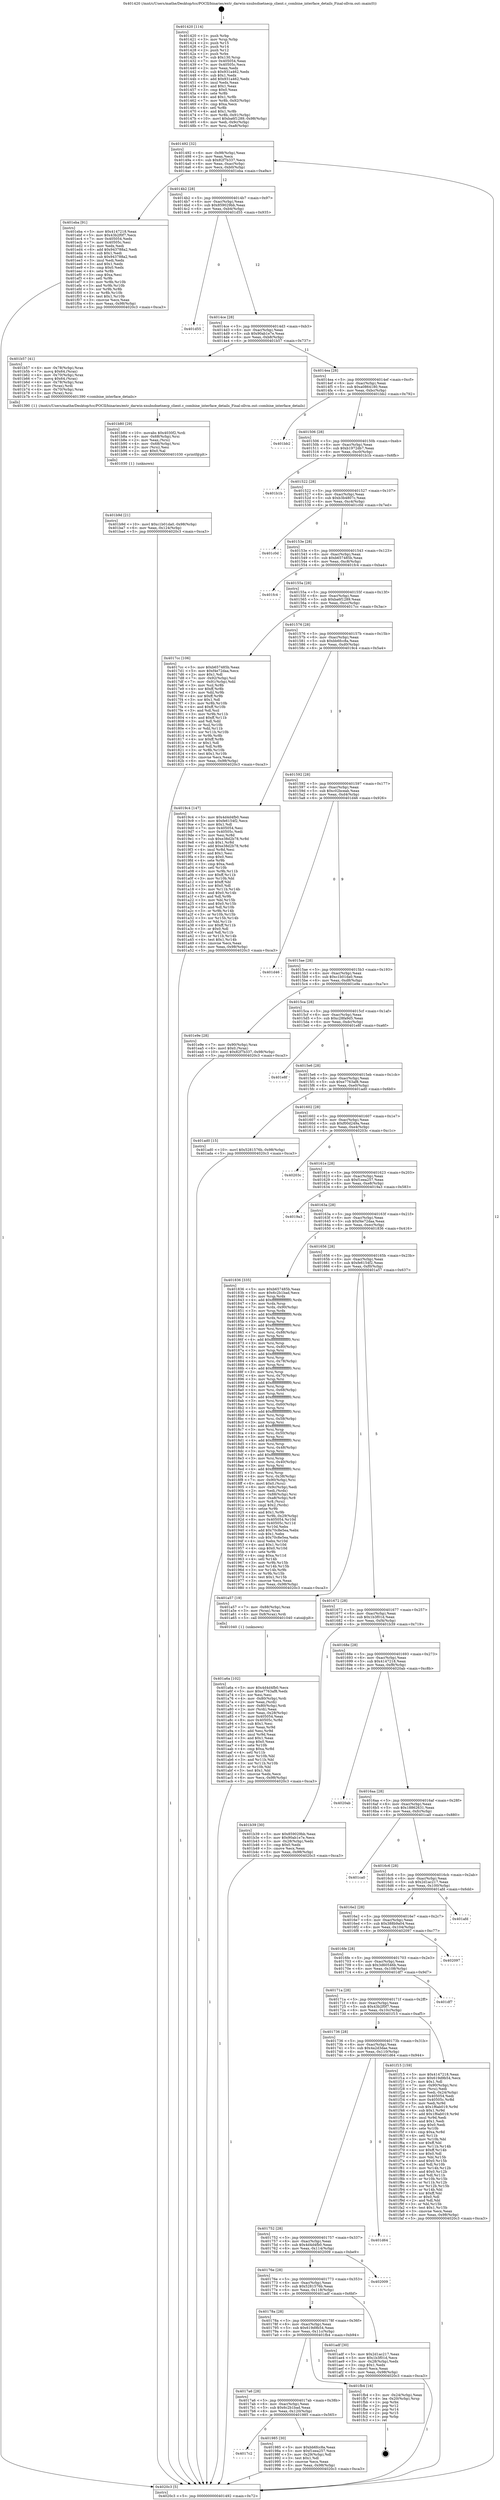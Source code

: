 digraph "0x401420" {
  label = "0x401420 (/mnt/c/Users/mathe/Desktop/tcc/POCII/binaries/extr_darwin-xnubsdnetnecp_client.c_combine_interface_details_Final-ollvm.out::main(0))"
  labelloc = "t"
  node[shape=record]

  Entry [label="",width=0.3,height=0.3,shape=circle,fillcolor=black,style=filled]
  "0x401492" [label="{
     0x401492 [32]\l
     | [instrs]\l
     &nbsp;&nbsp;0x401492 \<+6\>: mov -0x98(%rbp),%eax\l
     &nbsp;&nbsp;0x401498 \<+2\>: mov %eax,%ecx\l
     &nbsp;&nbsp;0x40149a \<+6\>: sub $0x82f7b337,%ecx\l
     &nbsp;&nbsp;0x4014a0 \<+6\>: mov %eax,-0xac(%rbp)\l
     &nbsp;&nbsp;0x4014a6 \<+6\>: mov %ecx,-0xb0(%rbp)\l
     &nbsp;&nbsp;0x4014ac \<+6\>: je 0000000000401eba \<main+0xa9a\>\l
  }"]
  "0x401eba" [label="{
     0x401eba [91]\l
     | [instrs]\l
     &nbsp;&nbsp;0x401eba \<+5\>: mov $0x4147218,%eax\l
     &nbsp;&nbsp;0x401ebf \<+5\>: mov $0x43b2f0f7,%ecx\l
     &nbsp;&nbsp;0x401ec4 \<+7\>: mov 0x405054,%edx\l
     &nbsp;&nbsp;0x401ecb \<+7\>: mov 0x40505c,%esi\l
     &nbsp;&nbsp;0x401ed2 \<+2\>: mov %edx,%edi\l
     &nbsp;&nbsp;0x401ed4 \<+6\>: add $0x943788a2,%edi\l
     &nbsp;&nbsp;0x401eda \<+3\>: sub $0x1,%edi\l
     &nbsp;&nbsp;0x401edd \<+6\>: sub $0x943788a2,%edi\l
     &nbsp;&nbsp;0x401ee3 \<+3\>: imul %edi,%edx\l
     &nbsp;&nbsp;0x401ee6 \<+3\>: and $0x1,%edx\l
     &nbsp;&nbsp;0x401ee9 \<+3\>: cmp $0x0,%edx\l
     &nbsp;&nbsp;0x401eec \<+4\>: sete %r8b\l
     &nbsp;&nbsp;0x401ef0 \<+3\>: cmp $0xa,%esi\l
     &nbsp;&nbsp;0x401ef3 \<+4\>: setl %r9b\l
     &nbsp;&nbsp;0x401ef7 \<+3\>: mov %r8b,%r10b\l
     &nbsp;&nbsp;0x401efa \<+3\>: and %r9b,%r10b\l
     &nbsp;&nbsp;0x401efd \<+3\>: xor %r9b,%r8b\l
     &nbsp;&nbsp;0x401f00 \<+3\>: or %r8b,%r10b\l
     &nbsp;&nbsp;0x401f03 \<+4\>: test $0x1,%r10b\l
     &nbsp;&nbsp;0x401f07 \<+3\>: cmovne %ecx,%eax\l
     &nbsp;&nbsp;0x401f0a \<+6\>: mov %eax,-0x98(%rbp)\l
     &nbsp;&nbsp;0x401f10 \<+5\>: jmp 00000000004020c3 \<main+0xca3\>\l
  }"]
  "0x4014b2" [label="{
     0x4014b2 [28]\l
     | [instrs]\l
     &nbsp;&nbsp;0x4014b2 \<+5\>: jmp 00000000004014b7 \<main+0x97\>\l
     &nbsp;&nbsp;0x4014b7 \<+6\>: mov -0xac(%rbp),%eax\l
     &nbsp;&nbsp;0x4014bd \<+5\>: sub $0x859029bb,%eax\l
     &nbsp;&nbsp;0x4014c2 \<+6\>: mov %eax,-0xb4(%rbp)\l
     &nbsp;&nbsp;0x4014c8 \<+6\>: je 0000000000401d55 \<main+0x935\>\l
  }"]
  Exit [label="",width=0.3,height=0.3,shape=circle,fillcolor=black,style=filled,peripheries=2]
  "0x401d55" [label="{
     0x401d55\l
  }", style=dashed]
  "0x4014ce" [label="{
     0x4014ce [28]\l
     | [instrs]\l
     &nbsp;&nbsp;0x4014ce \<+5\>: jmp 00000000004014d3 \<main+0xb3\>\l
     &nbsp;&nbsp;0x4014d3 \<+6\>: mov -0xac(%rbp),%eax\l
     &nbsp;&nbsp;0x4014d9 \<+5\>: sub $0x90ab1e7e,%eax\l
     &nbsp;&nbsp;0x4014de \<+6\>: mov %eax,-0xb8(%rbp)\l
     &nbsp;&nbsp;0x4014e4 \<+6\>: je 0000000000401b57 \<main+0x737\>\l
  }"]
  "0x401b9d" [label="{
     0x401b9d [21]\l
     | [instrs]\l
     &nbsp;&nbsp;0x401b9d \<+10\>: movl $0xc1b01da0,-0x98(%rbp)\l
     &nbsp;&nbsp;0x401ba7 \<+6\>: mov %eax,-0x124(%rbp)\l
     &nbsp;&nbsp;0x401bad \<+5\>: jmp 00000000004020c3 \<main+0xca3\>\l
  }"]
  "0x401b57" [label="{
     0x401b57 [41]\l
     | [instrs]\l
     &nbsp;&nbsp;0x401b57 \<+4\>: mov -0x78(%rbp),%rax\l
     &nbsp;&nbsp;0x401b5b \<+7\>: movq $0x64,(%rax)\l
     &nbsp;&nbsp;0x401b62 \<+4\>: mov -0x70(%rbp),%rax\l
     &nbsp;&nbsp;0x401b66 \<+7\>: movq $0x64,(%rax)\l
     &nbsp;&nbsp;0x401b6d \<+4\>: mov -0x78(%rbp),%rax\l
     &nbsp;&nbsp;0x401b71 \<+3\>: mov (%rax),%rdi\l
     &nbsp;&nbsp;0x401b74 \<+4\>: mov -0x70(%rbp),%rax\l
     &nbsp;&nbsp;0x401b78 \<+3\>: mov (%rax),%rsi\l
     &nbsp;&nbsp;0x401b7b \<+5\>: call 0000000000401390 \<combine_interface_details\>\l
     | [calls]\l
     &nbsp;&nbsp;0x401390 \{1\} (/mnt/c/Users/mathe/Desktop/tcc/POCII/binaries/extr_darwin-xnubsdnetnecp_client.c_combine_interface_details_Final-ollvm.out::combine_interface_details)\l
  }"]
  "0x4014ea" [label="{
     0x4014ea [28]\l
     | [instrs]\l
     &nbsp;&nbsp;0x4014ea \<+5\>: jmp 00000000004014ef \<main+0xcf\>\l
     &nbsp;&nbsp;0x4014ef \<+6\>: mov -0xac(%rbp),%eax\l
     &nbsp;&nbsp;0x4014f5 \<+5\>: sub $0xa0864180,%eax\l
     &nbsp;&nbsp;0x4014fa \<+6\>: mov %eax,-0xbc(%rbp)\l
     &nbsp;&nbsp;0x401500 \<+6\>: je 0000000000401bb2 \<main+0x792\>\l
  }"]
  "0x401b80" [label="{
     0x401b80 [29]\l
     | [instrs]\l
     &nbsp;&nbsp;0x401b80 \<+10\>: movabs $0x4030f2,%rdi\l
     &nbsp;&nbsp;0x401b8a \<+4\>: mov -0x68(%rbp),%rsi\l
     &nbsp;&nbsp;0x401b8e \<+2\>: mov %eax,(%rsi)\l
     &nbsp;&nbsp;0x401b90 \<+4\>: mov -0x68(%rbp),%rsi\l
     &nbsp;&nbsp;0x401b94 \<+2\>: mov (%rsi),%esi\l
     &nbsp;&nbsp;0x401b96 \<+2\>: mov $0x0,%al\l
     &nbsp;&nbsp;0x401b98 \<+5\>: call 0000000000401030 \<printf@plt\>\l
     | [calls]\l
     &nbsp;&nbsp;0x401030 \{1\} (unknown)\l
  }"]
  "0x401bb2" [label="{
     0x401bb2\l
  }", style=dashed]
  "0x401506" [label="{
     0x401506 [28]\l
     | [instrs]\l
     &nbsp;&nbsp;0x401506 \<+5\>: jmp 000000000040150b \<main+0xeb\>\l
     &nbsp;&nbsp;0x40150b \<+6\>: mov -0xac(%rbp),%eax\l
     &nbsp;&nbsp;0x401511 \<+5\>: sub $0xb1972db7,%eax\l
     &nbsp;&nbsp;0x401516 \<+6\>: mov %eax,-0xc0(%rbp)\l
     &nbsp;&nbsp;0x40151c \<+6\>: je 0000000000401b1b \<main+0x6fb\>\l
  }"]
  "0x401a6a" [label="{
     0x401a6a [102]\l
     | [instrs]\l
     &nbsp;&nbsp;0x401a6a \<+5\>: mov $0x4d4d4fb0,%ecx\l
     &nbsp;&nbsp;0x401a6f \<+5\>: mov $0xe7763af8,%edx\l
     &nbsp;&nbsp;0x401a74 \<+2\>: xor %esi,%esi\l
     &nbsp;&nbsp;0x401a76 \<+4\>: mov -0x80(%rbp),%rdi\l
     &nbsp;&nbsp;0x401a7a \<+2\>: mov %eax,(%rdi)\l
     &nbsp;&nbsp;0x401a7c \<+4\>: mov -0x80(%rbp),%rdi\l
     &nbsp;&nbsp;0x401a80 \<+2\>: mov (%rdi),%eax\l
     &nbsp;&nbsp;0x401a82 \<+3\>: mov %eax,-0x28(%rbp)\l
     &nbsp;&nbsp;0x401a85 \<+7\>: mov 0x405054,%eax\l
     &nbsp;&nbsp;0x401a8c \<+8\>: mov 0x40505c,%r8d\l
     &nbsp;&nbsp;0x401a94 \<+3\>: sub $0x1,%esi\l
     &nbsp;&nbsp;0x401a97 \<+3\>: mov %eax,%r9d\l
     &nbsp;&nbsp;0x401a9a \<+3\>: add %esi,%r9d\l
     &nbsp;&nbsp;0x401a9d \<+4\>: imul %r9d,%eax\l
     &nbsp;&nbsp;0x401aa1 \<+3\>: and $0x1,%eax\l
     &nbsp;&nbsp;0x401aa4 \<+3\>: cmp $0x0,%eax\l
     &nbsp;&nbsp;0x401aa7 \<+4\>: sete %r10b\l
     &nbsp;&nbsp;0x401aab \<+4\>: cmp $0xa,%r8d\l
     &nbsp;&nbsp;0x401aaf \<+4\>: setl %r11b\l
     &nbsp;&nbsp;0x401ab3 \<+3\>: mov %r10b,%bl\l
     &nbsp;&nbsp;0x401ab6 \<+3\>: and %r11b,%bl\l
     &nbsp;&nbsp;0x401ab9 \<+3\>: xor %r11b,%r10b\l
     &nbsp;&nbsp;0x401abc \<+3\>: or %r10b,%bl\l
     &nbsp;&nbsp;0x401abf \<+3\>: test $0x1,%bl\l
     &nbsp;&nbsp;0x401ac2 \<+3\>: cmovne %edx,%ecx\l
     &nbsp;&nbsp;0x401ac5 \<+6\>: mov %ecx,-0x98(%rbp)\l
     &nbsp;&nbsp;0x401acb \<+5\>: jmp 00000000004020c3 \<main+0xca3\>\l
  }"]
  "0x401b1b" [label="{
     0x401b1b\l
  }", style=dashed]
  "0x401522" [label="{
     0x401522 [28]\l
     | [instrs]\l
     &nbsp;&nbsp;0x401522 \<+5\>: jmp 0000000000401527 \<main+0x107\>\l
     &nbsp;&nbsp;0x401527 \<+6\>: mov -0xac(%rbp),%eax\l
     &nbsp;&nbsp;0x40152d \<+5\>: sub $0xb3b4807c,%eax\l
     &nbsp;&nbsp;0x401532 \<+6\>: mov %eax,-0xc4(%rbp)\l
     &nbsp;&nbsp;0x401538 \<+6\>: je 0000000000401c0d \<main+0x7ed\>\l
  }"]
  "0x4017c2" [label="{
     0x4017c2\l
  }", style=dashed]
  "0x401c0d" [label="{
     0x401c0d\l
  }", style=dashed]
  "0x40153e" [label="{
     0x40153e [28]\l
     | [instrs]\l
     &nbsp;&nbsp;0x40153e \<+5\>: jmp 0000000000401543 \<main+0x123\>\l
     &nbsp;&nbsp;0x401543 \<+6\>: mov -0xac(%rbp),%eax\l
     &nbsp;&nbsp;0x401549 \<+5\>: sub $0xb657485b,%eax\l
     &nbsp;&nbsp;0x40154e \<+6\>: mov %eax,-0xc8(%rbp)\l
     &nbsp;&nbsp;0x401554 \<+6\>: je 0000000000401fc4 \<main+0xba4\>\l
  }"]
  "0x401985" [label="{
     0x401985 [30]\l
     | [instrs]\l
     &nbsp;&nbsp;0x401985 \<+5\>: mov $0xbb6fcc8a,%eax\l
     &nbsp;&nbsp;0x40198a \<+5\>: mov $0xf1eea257,%ecx\l
     &nbsp;&nbsp;0x40198f \<+3\>: mov -0x29(%rbp),%dl\l
     &nbsp;&nbsp;0x401992 \<+3\>: test $0x1,%dl\l
     &nbsp;&nbsp;0x401995 \<+3\>: cmovne %ecx,%eax\l
     &nbsp;&nbsp;0x401998 \<+6\>: mov %eax,-0x98(%rbp)\l
     &nbsp;&nbsp;0x40199e \<+5\>: jmp 00000000004020c3 \<main+0xca3\>\l
  }"]
  "0x401fc4" [label="{
     0x401fc4\l
  }", style=dashed]
  "0x40155a" [label="{
     0x40155a [28]\l
     | [instrs]\l
     &nbsp;&nbsp;0x40155a \<+5\>: jmp 000000000040155f \<main+0x13f\>\l
     &nbsp;&nbsp;0x40155f \<+6\>: mov -0xac(%rbp),%eax\l
     &nbsp;&nbsp;0x401565 \<+5\>: sub $0xba6f1289,%eax\l
     &nbsp;&nbsp;0x40156a \<+6\>: mov %eax,-0xcc(%rbp)\l
     &nbsp;&nbsp;0x401570 \<+6\>: je 00000000004017cc \<main+0x3ac\>\l
  }"]
  "0x4017a6" [label="{
     0x4017a6 [28]\l
     | [instrs]\l
     &nbsp;&nbsp;0x4017a6 \<+5\>: jmp 00000000004017ab \<main+0x38b\>\l
     &nbsp;&nbsp;0x4017ab \<+6\>: mov -0xac(%rbp),%eax\l
     &nbsp;&nbsp;0x4017b1 \<+5\>: sub $0x6c2b1bad,%eax\l
     &nbsp;&nbsp;0x4017b6 \<+6\>: mov %eax,-0x120(%rbp)\l
     &nbsp;&nbsp;0x4017bc \<+6\>: je 0000000000401985 \<main+0x565\>\l
  }"]
  "0x4017cc" [label="{
     0x4017cc [106]\l
     | [instrs]\l
     &nbsp;&nbsp;0x4017cc \<+5\>: mov $0xb657485b,%eax\l
     &nbsp;&nbsp;0x4017d1 \<+5\>: mov $0xf4e72daa,%ecx\l
     &nbsp;&nbsp;0x4017d6 \<+2\>: mov $0x1,%dl\l
     &nbsp;&nbsp;0x4017d8 \<+7\>: mov -0x92(%rbp),%sil\l
     &nbsp;&nbsp;0x4017df \<+7\>: mov -0x91(%rbp),%dil\l
     &nbsp;&nbsp;0x4017e6 \<+3\>: mov %sil,%r8b\l
     &nbsp;&nbsp;0x4017e9 \<+4\>: xor $0xff,%r8b\l
     &nbsp;&nbsp;0x4017ed \<+3\>: mov %dil,%r9b\l
     &nbsp;&nbsp;0x4017f0 \<+4\>: xor $0xff,%r9b\l
     &nbsp;&nbsp;0x4017f4 \<+3\>: xor $0x1,%dl\l
     &nbsp;&nbsp;0x4017f7 \<+3\>: mov %r8b,%r10b\l
     &nbsp;&nbsp;0x4017fa \<+4\>: and $0xff,%r10b\l
     &nbsp;&nbsp;0x4017fe \<+3\>: and %dl,%sil\l
     &nbsp;&nbsp;0x401801 \<+3\>: mov %r9b,%r11b\l
     &nbsp;&nbsp;0x401804 \<+4\>: and $0xff,%r11b\l
     &nbsp;&nbsp;0x401808 \<+3\>: and %dl,%dil\l
     &nbsp;&nbsp;0x40180b \<+3\>: or %sil,%r10b\l
     &nbsp;&nbsp;0x40180e \<+3\>: or %dil,%r11b\l
     &nbsp;&nbsp;0x401811 \<+3\>: xor %r11b,%r10b\l
     &nbsp;&nbsp;0x401814 \<+3\>: or %r9b,%r8b\l
     &nbsp;&nbsp;0x401817 \<+4\>: xor $0xff,%r8b\l
     &nbsp;&nbsp;0x40181b \<+3\>: or $0x1,%dl\l
     &nbsp;&nbsp;0x40181e \<+3\>: and %dl,%r8b\l
     &nbsp;&nbsp;0x401821 \<+3\>: or %r8b,%r10b\l
     &nbsp;&nbsp;0x401824 \<+4\>: test $0x1,%r10b\l
     &nbsp;&nbsp;0x401828 \<+3\>: cmovne %ecx,%eax\l
     &nbsp;&nbsp;0x40182b \<+6\>: mov %eax,-0x98(%rbp)\l
     &nbsp;&nbsp;0x401831 \<+5\>: jmp 00000000004020c3 \<main+0xca3\>\l
  }"]
  "0x401576" [label="{
     0x401576 [28]\l
     | [instrs]\l
     &nbsp;&nbsp;0x401576 \<+5\>: jmp 000000000040157b \<main+0x15b\>\l
     &nbsp;&nbsp;0x40157b \<+6\>: mov -0xac(%rbp),%eax\l
     &nbsp;&nbsp;0x401581 \<+5\>: sub $0xbb6fcc8a,%eax\l
     &nbsp;&nbsp;0x401586 \<+6\>: mov %eax,-0xd0(%rbp)\l
     &nbsp;&nbsp;0x40158c \<+6\>: je 00000000004019c4 \<main+0x5a4\>\l
  }"]
  "0x4020c3" [label="{
     0x4020c3 [5]\l
     | [instrs]\l
     &nbsp;&nbsp;0x4020c3 \<+5\>: jmp 0000000000401492 \<main+0x72\>\l
  }"]
  "0x401420" [label="{
     0x401420 [114]\l
     | [instrs]\l
     &nbsp;&nbsp;0x401420 \<+1\>: push %rbp\l
     &nbsp;&nbsp;0x401421 \<+3\>: mov %rsp,%rbp\l
     &nbsp;&nbsp;0x401424 \<+2\>: push %r15\l
     &nbsp;&nbsp;0x401426 \<+2\>: push %r14\l
     &nbsp;&nbsp;0x401428 \<+2\>: push %r12\l
     &nbsp;&nbsp;0x40142a \<+1\>: push %rbx\l
     &nbsp;&nbsp;0x40142b \<+7\>: sub $0x130,%rsp\l
     &nbsp;&nbsp;0x401432 \<+7\>: mov 0x405054,%eax\l
     &nbsp;&nbsp;0x401439 \<+7\>: mov 0x40505c,%ecx\l
     &nbsp;&nbsp;0x401440 \<+2\>: mov %eax,%edx\l
     &nbsp;&nbsp;0x401442 \<+6\>: sub $0x931a462,%edx\l
     &nbsp;&nbsp;0x401448 \<+3\>: sub $0x1,%edx\l
     &nbsp;&nbsp;0x40144b \<+6\>: add $0x931a462,%edx\l
     &nbsp;&nbsp;0x401451 \<+3\>: imul %edx,%eax\l
     &nbsp;&nbsp;0x401454 \<+3\>: and $0x1,%eax\l
     &nbsp;&nbsp;0x401457 \<+3\>: cmp $0x0,%eax\l
     &nbsp;&nbsp;0x40145a \<+4\>: sete %r8b\l
     &nbsp;&nbsp;0x40145e \<+4\>: and $0x1,%r8b\l
     &nbsp;&nbsp;0x401462 \<+7\>: mov %r8b,-0x92(%rbp)\l
     &nbsp;&nbsp;0x401469 \<+3\>: cmp $0xa,%ecx\l
     &nbsp;&nbsp;0x40146c \<+4\>: setl %r8b\l
     &nbsp;&nbsp;0x401470 \<+4\>: and $0x1,%r8b\l
     &nbsp;&nbsp;0x401474 \<+7\>: mov %r8b,-0x91(%rbp)\l
     &nbsp;&nbsp;0x40147b \<+10\>: movl $0xba6f1289,-0x98(%rbp)\l
     &nbsp;&nbsp;0x401485 \<+6\>: mov %edi,-0x9c(%rbp)\l
     &nbsp;&nbsp;0x40148b \<+7\>: mov %rsi,-0xa8(%rbp)\l
  }"]
  "0x401fb4" [label="{
     0x401fb4 [16]\l
     | [instrs]\l
     &nbsp;&nbsp;0x401fb4 \<+3\>: mov -0x24(%rbp),%eax\l
     &nbsp;&nbsp;0x401fb7 \<+4\>: lea -0x20(%rbp),%rsp\l
     &nbsp;&nbsp;0x401fbb \<+1\>: pop %rbx\l
     &nbsp;&nbsp;0x401fbc \<+2\>: pop %r12\l
     &nbsp;&nbsp;0x401fbe \<+2\>: pop %r14\l
     &nbsp;&nbsp;0x401fc0 \<+2\>: pop %r15\l
     &nbsp;&nbsp;0x401fc2 \<+1\>: pop %rbp\l
     &nbsp;&nbsp;0x401fc3 \<+1\>: ret\l
  }"]
  "0x4019c4" [label="{
     0x4019c4 [147]\l
     | [instrs]\l
     &nbsp;&nbsp;0x4019c4 \<+5\>: mov $0x4d4d4fb0,%eax\l
     &nbsp;&nbsp;0x4019c9 \<+5\>: mov $0xfe6154f2,%ecx\l
     &nbsp;&nbsp;0x4019ce \<+2\>: mov $0x1,%dl\l
     &nbsp;&nbsp;0x4019d0 \<+7\>: mov 0x405054,%esi\l
     &nbsp;&nbsp;0x4019d7 \<+7\>: mov 0x40505c,%edi\l
     &nbsp;&nbsp;0x4019de \<+3\>: mov %esi,%r8d\l
     &nbsp;&nbsp;0x4019e1 \<+7\>: sub $0xe38d2b78,%r8d\l
     &nbsp;&nbsp;0x4019e8 \<+4\>: sub $0x1,%r8d\l
     &nbsp;&nbsp;0x4019ec \<+7\>: add $0xe38d2b78,%r8d\l
     &nbsp;&nbsp;0x4019f3 \<+4\>: imul %r8d,%esi\l
     &nbsp;&nbsp;0x4019f7 \<+3\>: and $0x1,%esi\l
     &nbsp;&nbsp;0x4019fa \<+3\>: cmp $0x0,%esi\l
     &nbsp;&nbsp;0x4019fd \<+4\>: sete %r9b\l
     &nbsp;&nbsp;0x401a01 \<+3\>: cmp $0xa,%edi\l
     &nbsp;&nbsp;0x401a04 \<+4\>: setl %r10b\l
     &nbsp;&nbsp;0x401a08 \<+3\>: mov %r9b,%r11b\l
     &nbsp;&nbsp;0x401a0b \<+4\>: xor $0xff,%r11b\l
     &nbsp;&nbsp;0x401a0f \<+3\>: mov %r10b,%bl\l
     &nbsp;&nbsp;0x401a12 \<+3\>: xor $0xff,%bl\l
     &nbsp;&nbsp;0x401a15 \<+3\>: xor $0x0,%dl\l
     &nbsp;&nbsp;0x401a18 \<+3\>: mov %r11b,%r14b\l
     &nbsp;&nbsp;0x401a1b \<+4\>: and $0x0,%r14b\l
     &nbsp;&nbsp;0x401a1f \<+3\>: and %dl,%r9b\l
     &nbsp;&nbsp;0x401a22 \<+3\>: mov %bl,%r15b\l
     &nbsp;&nbsp;0x401a25 \<+4\>: and $0x0,%r15b\l
     &nbsp;&nbsp;0x401a29 \<+3\>: and %dl,%r10b\l
     &nbsp;&nbsp;0x401a2c \<+3\>: or %r9b,%r14b\l
     &nbsp;&nbsp;0x401a2f \<+3\>: or %r10b,%r15b\l
     &nbsp;&nbsp;0x401a32 \<+3\>: xor %r15b,%r14b\l
     &nbsp;&nbsp;0x401a35 \<+3\>: or %bl,%r11b\l
     &nbsp;&nbsp;0x401a38 \<+4\>: xor $0xff,%r11b\l
     &nbsp;&nbsp;0x401a3c \<+3\>: or $0x0,%dl\l
     &nbsp;&nbsp;0x401a3f \<+3\>: and %dl,%r11b\l
     &nbsp;&nbsp;0x401a42 \<+3\>: or %r11b,%r14b\l
     &nbsp;&nbsp;0x401a45 \<+4\>: test $0x1,%r14b\l
     &nbsp;&nbsp;0x401a49 \<+3\>: cmovne %ecx,%eax\l
     &nbsp;&nbsp;0x401a4c \<+6\>: mov %eax,-0x98(%rbp)\l
     &nbsp;&nbsp;0x401a52 \<+5\>: jmp 00000000004020c3 \<main+0xca3\>\l
  }"]
  "0x401592" [label="{
     0x401592 [28]\l
     | [instrs]\l
     &nbsp;&nbsp;0x401592 \<+5\>: jmp 0000000000401597 \<main+0x177\>\l
     &nbsp;&nbsp;0x401597 \<+6\>: mov -0xac(%rbp),%eax\l
     &nbsp;&nbsp;0x40159d \<+5\>: sub $0xc02bceab,%eax\l
     &nbsp;&nbsp;0x4015a2 \<+6\>: mov %eax,-0xd4(%rbp)\l
     &nbsp;&nbsp;0x4015a8 \<+6\>: je 0000000000401d46 \<main+0x926\>\l
  }"]
  "0x40178a" [label="{
     0x40178a [28]\l
     | [instrs]\l
     &nbsp;&nbsp;0x40178a \<+5\>: jmp 000000000040178f \<main+0x36f\>\l
     &nbsp;&nbsp;0x40178f \<+6\>: mov -0xac(%rbp),%eax\l
     &nbsp;&nbsp;0x401795 \<+5\>: sub $0x619d9b54,%eax\l
     &nbsp;&nbsp;0x40179a \<+6\>: mov %eax,-0x11c(%rbp)\l
     &nbsp;&nbsp;0x4017a0 \<+6\>: je 0000000000401fb4 \<main+0xb94\>\l
  }"]
  "0x401d46" [label="{
     0x401d46\l
  }", style=dashed]
  "0x4015ae" [label="{
     0x4015ae [28]\l
     | [instrs]\l
     &nbsp;&nbsp;0x4015ae \<+5\>: jmp 00000000004015b3 \<main+0x193\>\l
     &nbsp;&nbsp;0x4015b3 \<+6\>: mov -0xac(%rbp),%eax\l
     &nbsp;&nbsp;0x4015b9 \<+5\>: sub $0xc1b01da0,%eax\l
     &nbsp;&nbsp;0x4015be \<+6\>: mov %eax,-0xd8(%rbp)\l
     &nbsp;&nbsp;0x4015c4 \<+6\>: je 0000000000401e9e \<main+0xa7e\>\l
  }"]
  "0x401adf" [label="{
     0x401adf [30]\l
     | [instrs]\l
     &nbsp;&nbsp;0x401adf \<+5\>: mov $0x2d1ac217,%eax\l
     &nbsp;&nbsp;0x401ae4 \<+5\>: mov $0x1b3f01d,%ecx\l
     &nbsp;&nbsp;0x401ae9 \<+3\>: mov -0x28(%rbp),%edx\l
     &nbsp;&nbsp;0x401aec \<+3\>: cmp $0x1,%edx\l
     &nbsp;&nbsp;0x401aef \<+3\>: cmovl %ecx,%eax\l
     &nbsp;&nbsp;0x401af2 \<+6\>: mov %eax,-0x98(%rbp)\l
     &nbsp;&nbsp;0x401af8 \<+5\>: jmp 00000000004020c3 \<main+0xca3\>\l
  }"]
  "0x401e9e" [label="{
     0x401e9e [28]\l
     | [instrs]\l
     &nbsp;&nbsp;0x401e9e \<+7\>: mov -0x90(%rbp),%rax\l
     &nbsp;&nbsp;0x401ea5 \<+6\>: movl $0x0,(%rax)\l
     &nbsp;&nbsp;0x401eab \<+10\>: movl $0x82f7b337,-0x98(%rbp)\l
     &nbsp;&nbsp;0x401eb5 \<+5\>: jmp 00000000004020c3 \<main+0xca3\>\l
  }"]
  "0x4015ca" [label="{
     0x4015ca [28]\l
     | [instrs]\l
     &nbsp;&nbsp;0x4015ca \<+5\>: jmp 00000000004015cf \<main+0x1af\>\l
     &nbsp;&nbsp;0x4015cf \<+6\>: mov -0xac(%rbp),%eax\l
     &nbsp;&nbsp;0x4015d5 \<+5\>: sub $0xc28fa9d5,%eax\l
     &nbsp;&nbsp;0x4015da \<+6\>: mov %eax,-0xdc(%rbp)\l
     &nbsp;&nbsp;0x4015e0 \<+6\>: je 0000000000401e8f \<main+0xa6f\>\l
  }"]
  "0x40176e" [label="{
     0x40176e [28]\l
     | [instrs]\l
     &nbsp;&nbsp;0x40176e \<+5\>: jmp 0000000000401773 \<main+0x353\>\l
     &nbsp;&nbsp;0x401773 \<+6\>: mov -0xac(%rbp),%eax\l
     &nbsp;&nbsp;0x401779 \<+5\>: sub $0x5281576b,%eax\l
     &nbsp;&nbsp;0x40177e \<+6\>: mov %eax,-0x118(%rbp)\l
     &nbsp;&nbsp;0x401784 \<+6\>: je 0000000000401adf \<main+0x6bf\>\l
  }"]
  "0x401e8f" [label="{
     0x401e8f\l
  }", style=dashed]
  "0x4015e6" [label="{
     0x4015e6 [28]\l
     | [instrs]\l
     &nbsp;&nbsp;0x4015e6 \<+5\>: jmp 00000000004015eb \<main+0x1cb\>\l
     &nbsp;&nbsp;0x4015eb \<+6\>: mov -0xac(%rbp),%eax\l
     &nbsp;&nbsp;0x4015f1 \<+5\>: sub $0xe7763af8,%eax\l
     &nbsp;&nbsp;0x4015f6 \<+6\>: mov %eax,-0xe0(%rbp)\l
     &nbsp;&nbsp;0x4015fc \<+6\>: je 0000000000401ad0 \<main+0x6b0\>\l
  }"]
  "0x402009" [label="{
     0x402009\l
  }", style=dashed]
  "0x401ad0" [label="{
     0x401ad0 [15]\l
     | [instrs]\l
     &nbsp;&nbsp;0x401ad0 \<+10\>: movl $0x5281576b,-0x98(%rbp)\l
     &nbsp;&nbsp;0x401ada \<+5\>: jmp 00000000004020c3 \<main+0xca3\>\l
  }"]
  "0x401602" [label="{
     0x401602 [28]\l
     | [instrs]\l
     &nbsp;&nbsp;0x401602 \<+5\>: jmp 0000000000401607 \<main+0x1e7\>\l
     &nbsp;&nbsp;0x401607 \<+6\>: mov -0xac(%rbp),%eax\l
     &nbsp;&nbsp;0x40160d \<+5\>: sub $0xf00d249a,%eax\l
     &nbsp;&nbsp;0x401612 \<+6\>: mov %eax,-0xe4(%rbp)\l
     &nbsp;&nbsp;0x401618 \<+6\>: je 000000000040203c \<main+0xc1c\>\l
  }"]
  "0x401752" [label="{
     0x401752 [28]\l
     | [instrs]\l
     &nbsp;&nbsp;0x401752 \<+5\>: jmp 0000000000401757 \<main+0x337\>\l
     &nbsp;&nbsp;0x401757 \<+6\>: mov -0xac(%rbp),%eax\l
     &nbsp;&nbsp;0x40175d \<+5\>: sub $0x4d4d4fb0,%eax\l
     &nbsp;&nbsp;0x401762 \<+6\>: mov %eax,-0x114(%rbp)\l
     &nbsp;&nbsp;0x401768 \<+6\>: je 0000000000402009 \<main+0xbe9\>\l
  }"]
  "0x40203c" [label="{
     0x40203c\l
  }", style=dashed]
  "0x40161e" [label="{
     0x40161e [28]\l
     | [instrs]\l
     &nbsp;&nbsp;0x40161e \<+5\>: jmp 0000000000401623 \<main+0x203\>\l
     &nbsp;&nbsp;0x401623 \<+6\>: mov -0xac(%rbp),%eax\l
     &nbsp;&nbsp;0x401629 \<+5\>: sub $0xf1eea257,%eax\l
     &nbsp;&nbsp;0x40162e \<+6\>: mov %eax,-0xe8(%rbp)\l
     &nbsp;&nbsp;0x401634 \<+6\>: je 00000000004019a3 \<main+0x583\>\l
  }"]
  "0x401d64" [label="{
     0x401d64\l
  }", style=dashed]
  "0x4019a3" [label="{
     0x4019a3\l
  }", style=dashed]
  "0x40163a" [label="{
     0x40163a [28]\l
     | [instrs]\l
     &nbsp;&nbsp;0x40163a \<+5\>: jmp 000000000040163f \<main+0x21f\>\l
     &nbsp;&nbsp;0x40163f \<+6\>: mov -0xac(%rbp),%eax\l
     &nbsp;&nbsp;0x401645 \<+5\>: sub $0xf4e72daa,%eax\l
     &nbsp;&nbsp;0x40164a \<+6\>: mov %eax,-0xec(%rbp)\l
     &nbsp;&nbsp;0x401650 \<+6\>: je 0000000000401836 \<main+0x416\>\l
  }"]
  "0x401736" [label="{
     0x401736 [28]\l
     | [instrs]\l
     &nbsp;&nbsp;0x401736 \<+5\>: jmp 000000000040173b \<main+0x31b\>\l
     &nbsp;&nbsp;0x40173b \<+6\>: mov -0xac(%rbp),%eax\l
     &nbsp;&nbsp;0x401741 \<+5\>: sub $0x4a2d3dae,%eax\l
     &nbsp;&nbsp;0x401746 \<+6\>: mov %eax,-0x110(%rbp)\l
     &nbsp;&nbsp;0x40174c \<+6\>: je 0000000000401d64 \<main+0x944\>\l
  }"]
  "0x401836" [label="{
     0x401836 [335]\l
     | [instrs]\l
     &nbsp;&nbsp;0x401836 \<+5\>: mov $0xb657485b,%eax\l
     &nbsp;&nbsp;0x40183b \<+5\>: mov $0x6c2b1bad,%ecx\l
     &nbsp;&nbsp;0x401840 \<+3\>: mov %rsp,%rdx\l
     &nbsp;&nbsp;0x401843 \<+4\>: add $0xfffffffffffffff0,%rdx\l
     &nbsp;&nbsp;0x401847 \<+3\>: mov %rdx,%rsp\l
     &nbsp;&nbsp;0x40184a \<+7\>: mov %rdx,-0x90(%rbp)\l
     &nbsp;&nbsp;0x401851 \<+3\>: mov %rsp,%rdx\l
     &nbsp;&nbsp;0x401854 \<+4\>: add $0xfffffffffffffff0,%rdx\l
     &nbsp;&nbsp;0x401858 \<+3\>: mov %rdx,%rsp\l
     &nbsp;&nbsp;0x40185b \<+3\>: mov %rsp,%rsi\l
     &nbsp;&nbsp;0x40185e \<+4\>: add $0xfffffffffffffff0,%rsi\l
     &nbsp;&nbsp;0x401862 \<+3\>: mov %rsi,%rsp\l
     &nbsp;&nbsp;0x401865 \<+7\>: mov %rsi,-0x88(%rbp)\l
     &nbsp;&nbsp;0x40186c \<+3\>: mov %rsp,%rsi\l
     &nbsp;&nbsp;0x40186f \<+4\>: add $0xfffffffffffffff0,%rsi\l
     &nbsp;&nbsp;0x401873 \<+3\>: mov %rsi,%rsp\l
     &nbsp;&nbsp;0x401876 \<+4\>: mov %rsi,-0x80(%rbp)\l
     &nbsp;&nbsp;0x40187a \<+3\>: mov %rsp,%rsi\l
     &nbsp;&nbsp;0x40187d \<+4\>: add $0xfffffffffffffff0,%rsi\l
     &nbsp;&nbsp;0x401881 \<+3\>: mov %rsi,%rsp\l
     &nbsp;&nbsp;0x401884 \<+4\>: mov %rsi,-0x78(%rbp)\l
     &nbsp;&nbsp;0x401888 \<+3\>: mov %rsp,%rsi\l
     &nbsp;&nbsp;0x40188b \<+4\>: add $0xfffffffffffffff0,%rsi\l
     &nbsp;&nbsp;0x40188f \<+3\>: mov %rsi,%rsp\l
     &nbsp;&nbsp;0x401892 \<+4\>: mov %rsi,-0x70(%rbp)\l
     &nbsp;&nbsp;0x401896 \<+3\>: mov %rsp,%rsi\l
     &nbsp;&nbsp;0x401899 \<+4\>: add $0xfffffffffffffff0,%rsi\l
     &nbsp;&nbsp;0x40189d \<+3\>: mov %rsi,%rsp\l
     &nbsp;&nbsp;0x4018a0 \<+4\>: mov %rsi,-0x68(%rbp)\l
     &nbsp;&nbsp;0x4018a4 \<+3\>: mov %rsp,%rsi\l
     &nbsp;&nbsp;0x4018a7 \<+4\>: add $0xfffffffffffffff0,%rsi\l
     &nbsp;&nbsp;0x4018ab \<+3\>: mov %rsi,%rsp\l
     &nbsp;&nbsp;0x4018ae \<+4\>: mov %rsi,-0x60(%rbp)\l
     &nbsp;&nbsp;0x4018b2 \<+3\>: mov %rsp,%rsi\l
     &nbsp;&nbsp;0x4018b5 \<+4\>: add $0xfffffffffffffff0,%rsi\l
     &nbsp;&nbsp;0x4018b9 \<+3\>: mov %rsi,%rsp\l
     &nbsp;&nbsp;0x4018bc \<+4\>: mov %rsi,-0x58(%rbp)\l
     &nbsp;&nbsp;0x4018c0 \<+3\>: mov %rsp,%rsi\l
     &nbsp;&nbsp;0x4018c3 \<+4\>: add $0xfffffffffffffff0,%rsi\l
     &nbsp;&nbsp;0x4018c7 \<+3\>: mov %rsi,%rsp\l
     &nbsp;&nbsp;0x4018ca \<+4\>: mov %rsi,-0x50(%rbp)\l
     &nbsp;&nbsp;0x4018ce \<+3\>: mov %rsp,%rsi\l
     &nbsp;&nbsp;0x4018d1 \<+4\>: add $0xfffffffffffffff0,%rsi\l
     &nbsp;&nbsp;0x4018d5 \<+3\>: mov %rsi,%rsp\l
     &nbsp;&nbsp;0x4018d8 \<+4\>: mov %rsi,-0x48(%rbp)\l
     &nbsp;&nbsp;0x4018dc \<+3\>: mov %rsp,%rsi\l
     &nbsp;&nbsp;0x4018df \<+4\>: add $0xfffffffffffffff0,%rsi\l
     &nbsp;&nbsp;0x4018e3 \<+3\>: mov %rsi,%rsp\l
     &nbsp;&nbsp;0x4018e6 \<+4\>: mov %rsi,-0x40(%rbp)\l
     &nbsp;&nbsp;0x4018ea \<+3\>: mov %rsp,%rsi\l
     &nbsp;&nbsp;0x4018ed \<+4\>: add $0xfffffffffffffff0,%rsi\l
     &nbsp;&nbsp;0x4018f1 \<+3\>: mov %rsi,%rsp\l
     &nbsp;&nbsp;0x4018f4 \<+4\>: mov %rsi,-0x38(%rbp)\l
     &nbsp;&nbsp;0x4018f8 \<+7\>: mov -0x90(%rbp),%rsi\l
     &nbsp;&nbsp;0x4018ff \<+6\>: movl $0x0,(%rsi)\l
     &nbsp;&nbsp;0x401905 \<+6\>: mov -0x9c(%rbp),%edi\l
     &nbsp;&nbsp;0x40190b \<+2\>: mov %edi,(%rdx)\l
     &nbsp;&nbsp;0x40190d \<+7\>: mov -0x88(%rbp),%rsi\l
     &nbsp;&nbsp;0x401914 \<+7\>: mov -0xa8(%rbp),%r8\l
     &nbsp;&nbsp;0x40191b \<+3\>: mov %r8,(%rsi)\l
     &nbsp;&nbsp;0x40191e \<+3\>: cmpl $0x2,(%rdx)\l
     &nbsp;&nbsp;0x401921 \<+4\>: setne %r9b\l
     &nbsp;&nbsp;0x401925 \<+4\>: and $0x1,%r9b\l
     &nbsp;&nbsp;0x401929 \<+4\>: mov %r9b,-0x29(%rbp)\l
     &nbsp;&nbsp;0x40192d \<+8\>: mov 0x405054,%r10d\l
     &nbsp;&nbsp;0x401935 \<+8\>: mov 0x40505c,%r11d\l
     &nbsp;&nbsp;0x40193d \<+3\>: mov %r10d,%ebx\l
     &nbsp;&nbsp;0x401940 \<+6\>: add $0x70c8e5ea,%ebx\l
     &nbsp;&nbsp;0x401946 \<+3\>: sub $0x1,%ebx\l
     &nbsp;&nbsp;0x401949 \<+6\>: sub $0x70c8e5ea,%ebx\l
     &nbsp;&nbsp;0x40194f \<+4\>: imul %ebx,%r10d\l
     &nbsp;&nbsp;0x401953 \<+4\>: and $0x1,%r10d\l
     &nbsp;&nbsp;0x401957 \<+4\>: cmp $0x0,%r10d\l
     &nbsp;&nbsp;0x40195b \<+4\>: sete %r9b\l
     &nbsp;&nbsp;0x40195f \<+4\>: cmp $0xa,%r11d\l
     &nbsp;&nbsp;0x401963 \<+4\>: setl %r14b\l
     &nbsp;&nbsp;0x401967 \<+3\>: mov %r9b,%r15b\l
     &nbsp;&nbsp;0x40196a \<+3\>: and %r14b,%r15b\l
     &nbsp;&nbsp;0x40196d \<+3\>: xor %r14b,%r9b\l
     &nbsp;&nbsp;0x401970 \<+3\>: or %r9b,%r15b\l
     &nbsp;&nbsp;0x401973 \<+4\>: test $0x1,%r15b\l
     &nbsp;&nbsp;0x401977 \<+3\>: cmovne %ecx,%eax\l
     &nbsp;&nbsp;0x40197a \<+6\>: mov %eax,-0x98(%rbp)\l
     &nbsp;&nbsp;0x401980 \<+5\>: jmp 00000000004020c3 \<main+0xca3\>\l
  }"]
  "0x401656" [label="{
     0x401656 [28]\l
     | [instrs]\l
     &nbsp;&nbsp;0x401656 \<+5\>: jmp 000000000040165b \<main+0x23b\>\l
     &nbsp;&nbsp;0x40165b \<+6\>: mov -0xac(%rbp),%eax\l
     &nbsp;&nbsp;0x401661 \<+5\>: sub $0xfe6154f2,%eax\l
     &nbsp;&nbsp;0x401666 \<+6\>: mov %eax,-0xf0(%rbp)\l
     &nbsp;&nbsp;0x40166c \<+6\>: je 0000000000401a57 \<main+0x637\>\l
  }"]
  "0x401f15" [label="{
     0x401f15 [159]\l
     | [instrs]\l
     &nbsp;&nbsp;0x401f15 \<+5\>: mov $0x4147218,%eax\l
     &nbsp;&nbsp;0x401f1a \<+5\>: mov $0x619d9b54,%ecx\l
     &nbsp;&nbsp;0x401f1f \<+2\>: mov $0x1,%dl\l
     &nbsp;&nbsp;0x401f21 \<+7\>: mov -0x90(%rbp),%rsi\l
     &nbsp;&nbsp;0x401f28 \<+2\>: mov (%rsi),%edi\l
     &nbsp;&nbsp;0x401f2a \<+3\>: mov %edi,-0x24(%rbp)\l
     &nbsp;&nbsp;0x401f2d \<+7\>: mov 0x405054,%edi\l
     &nbsp;&nbsp;0x401f34 \<+8\>: mov 0x40505c,%r8d\l
     &nbsp;&nbsp;0x401f3c \<+3\>: mov %edi,%r9d\l
     &nbsp;&nbsp;0x401f3f \<+7\>: sub $0x1f6ab019,%r9d\l
     &nbsp;&nbsp;0x401f46 \<+4\>: sub $0x1,%r9d\l
     &nbsp;&nbsp;0x401f4a \<+7\>: add $0x1f6ab019,%r9d\l
     &nbsp;&nbsp;0x401f51 \<+4\>: imul %r9d,%edi\l
     &nbsp;&nbsp;0x401f55 \<+3\>: and $0x1,%edi\l
     &nbsp;&nbsp;0x401f58 \<+3\>: cmp $0x0,%edi\l
     &nbsp;&nbsp;0x401f5b \<+4\>: sete %r10b\l
     &nbsp;&nbsp;0x401f5f \<+4\>: cmp $0xa,%r8d\l
     &nbsp;&nbsp;0x401f63 \<+4\>: setl %r11b\l
     &nbsp;&nbsp;0x401f67 \<+3\>: mov %r10b,%bl\l
     &nbsp;&nbsp;0x401f6a \<+3\>: xor $0xff,%bl\l
     &nbsp;&nbsp;0x401f6d \<+3\>: mov %r11b,%r14b\l
     &nbsp;&nbsp;0x401f70 \<+4\>: xor $0xff,%r14b\l
     &nbsp;&nbsp;0x401f74 \<+3\>: xor $0x0,%dl\l
     &nbsp;&nbsp;0x401f77 \<+3\>: mov %bl,%r15b\l
     &nbsp;&nbsp;0x401f7a \<+4\>: and $0x0,%r15b\l
     &nbsp;&nbsp;0x401f7e \<+3\>: and %dl,%r10b\l
     &nbsp;&nbsp;0x401f81 \<+3\>: mov %r14b,%r12b\l
     &nbsp;&nbsp;0x401f84 \<+4\>: and $0x0,%r12b\l
     &nbsp;&nbsp;0x401f88 \<+3\>: and %dl,%r11b\l
     &nbsp;&nbsp;0x401f8b \<+3\>: or %r10b,%r15b\l
     &nbsp;&nbsp;0x401f8e \<+3\>: or %r11b,%r12b\l
     &nbsp;&nbsp;0x401f91 \<+3\>: xor %r12b,%r15b\l
     &nbsp;&nbsp;0x401f94 \<+3\>: or %r14b,%bl\l
     &nbsp;&nbsp;0x401f97 \<+3\>: xor $0xff,%bl\l
     &nbsp;&nbsp;0x401f9a \<+3\>: or $0x0,%dl\l
     &nbsp;&nbsp;0x401f9d \<+2\>: and %dl,%bl\l
     &nbsp;&nbsp;0x401f9f \<+3\>: or %bl,%r15b\l
     &nbsp;&nbsp;0x401fa2 \<+4\>: test $0x1,%r15b\l
     &nbsp;&nbsp;0x401fa6 \<+3\>: cmovne %ecx,%eax\l
     &nbsp;&nbsp;0x401fa9 \<+6\>: mov %eax,-0x98(%rbp)\l
     &nbsp;&nbsp;0x401faf \<+5\>: jmp 00000000004020c3 \<main+0xca3\>\l
  }"]
  "0x40171a" [label="{
     0x40171a [28]\l
     | [instrs]\l
     &nbsp;&nbsp;0x40171a \<+5\>: jmp 000000000040171f \<main+0x2ff\>\l
     &nbsp;&nbsp;0x40171f \<+6\>: mov -0xac(%rbp),%eax\l
     &nbsp;&nbsp;0x401725 \<+5\>: sub $0x43b2f0f7,%eax\l
     &nbsp;&nbsp;0x40172a \<+6\>: mov %eax,-0x10c(%rbp)\l
     &nbsp;&nbsp;0x401730 \<+6\>: je 0000000000401f15 \<main+0xaf5\>\l
  }"]
  "0x401a57" [label="{
     0x401a57 [19]\l
     | [instrs]\l
     &nbsp;&nbsp;0x401a57 \<+7\>: mov -0x88(%rbp),%rax\l
     &nbsp;&nbsp;0x401a5e \<+3\>: mov (%rax),%rax\l
     &nbsp;&nbsp;0x401a61 \<+4\>: mov 0x8(%rax),%rdi\l
     &nbsp;&nbsp;0x401a65 \<+5\>: call 0000000000401040 \<atoi@plt\>\l
     | [calls]\l
     &nbsp;&nbsp;0x401040 \{1\} (unknown)\l
  }"]
  "0x401672" [label="{
     0x401672 [28]\l
     | [instrs]\l
     &nbsp;&nbsp;0x401672 \<+5\>: jmp 0000000000401677 \<main+0x257\>\l
     &nbsp;&nbsp;0x401677 \<+6\>: mov -0xac(%rbp),%eax\l
     &nbsp;&nbsp;0x40167d \<+5\>: sub $0x1b3f01d,%eax\l
     &nbsp;&nbsp;0x401682 \<+6\>: mov %eax,-0xf4(%rbp)\l
     &nbsp;&nbsp;0x401688 \<+6\>: je 0000000000401b39 \<main+0x719\>\l
  }"]
  "0x401df7" [label="{
     0x401df7\l
  }", style=dashed]
  "0x401b39" [label="{
     0x401b39 [30]\l
     | [instrs]\l
     &nbsp;&nbsp;0x401b39 \<+5\>: mov $0x859029bb,%eax\l
     &nbsp;&nbsp;0x401b3e \<+5\>: mov $0x90ab1e7e,%ecx\l
     &nbsp;&nbsp;0x401b43 \<+3\>: mov -0x28(%rbp),%edx\l
     &nbsp;&nbsp;0x401b46 \<+3\>: cmp $0x0,%edx\l
     &nbsp;&nbsp;0x401b49 \<+3\>: cmove %ecx,%eax\l
     &nbsp;&nbsp;0x401b4c \<+6\>: mov %eax,-0x98(%rbp)\l
     &nbsp;&nbsp;0x401b52 \<+5\>: jmp 00000000004020c3 \<main+0xca3\>\l
  }"]
  "0x40168e" [label="{
     0x40168e [28]\l
     | [instrs]\l
     &nbsp;&nbsp;0x40168e \<+5\>: jmp 0000000000401693 \<main+0x273\>\l
     &nbsp;&nbsp;0x401693 \<+6\>: mov -0xac(%rbp),%eax\l
     &nbsp;&nbsp;0x401699 \<+5\>: sub $0x4147218,%eax\l
     &nbsp;&nbsp;0x40169e \<+6\>: mov %eax,-0xf8(%rbp)\l
     &nbsp;&nbsp;0x4016a4 \<+6\>: je 00000000004020ab \<main+0xc8b\>\l
  }"]
  "0x4016fe" [label="{
     0x4016fe [28]\l
     | [instrs]\l
     &nbsp;&nbsp;0x4016fe \<+5\>: jmp 0000000000401703 \<main+0x2e3\>\l
     &nbsp;&nbsp;0x401703 \<+6\>: mov -0xac(%rbp),%eax\l
     &nbsp;&nbsp;0x401709 \<+5\>: sub $0x3d60546b,%eax\l
     &nbsp;&nbsp;0x40170e \<+6\>: mov %eax,-0x108(%rbp)\l
     &nbsp;&nbsp;0x401714 \<+6\>: je 0000000000401df7 \<main+0x9d7\>\l
  }"]
  "0x4020ab" [label="{
     0x4020ab\l
  }", style=dashed]
  "0x4016aa" [label="{
     0x4016aa [28]\l
     | [instrs]\l
     &nbsp;&nbsp;0x4016aa \<+5\>: jmp 00000000004016af \<main+0x28f\>\l
     &nbsp;&nbsp;0x4016af \<+6\>: mov -0xac(%rbp),%eax\l
     &nbsp;&nbsp;0x4016b5 \<+5\>: sub $0x18862631,%eax\l
     &nbsp;&nbsp;0x4016ba \<+6\>: mov %eax,-0xfc(%rbp)\l
     &nbsp;&nbsp;0x4016c0 \<+6\>: je 0000000000401ca0 \<main+0x880\>\l
  }"]
  "0x402097" [label="{
     0x402097\l
  }", style=dashed]
  "0x401ca0" [label="{
     0x401ca0\l
  }", style=dashed]
  "0x4016c6" [label="{
     0x4016c6 [28]\l
     | [instrs]\l
     &nbsp;&nbsp;0x4016c6 \<+5\>: jmp 00000000004016cb \<main+0x2ab\>\l
     &nbsp;&nbsp;0x4016cb \<+6\>: mov -0xac(%rbp),%eax\l
     &nbsp;&nbsp;0x4016d1 \<+5\>: sub $0x2d1ac217,%eax\l
     &nbsp;&nbsp;0x4016d6 \<+6\>: mov %eax,-0x100(%rbp)\l
     &nbsp;&nbsp;0x4016dc \<+6\>: je 0000000000401afd \<main+0x6dd\>\l
  }"]
  "0x4016e2" [label="{
     0x4016e2 [28]\l
     | [instrs]\l
     &nbsp;&nbsp;0x4016e2 \<+5\>: jmp 00000000004016e7 \<main+0x2c7\>\l
     &nbsp;&nbsp;0x4016e7 \<+6\>: mov -0xac(%rbp),%eax\l
     &nbsp;&nbsp;0x4016ed \<+5\>: sub $0x388b9a04,%eax\l
     &nbsp;&nbsp;0x4016f2 \<+6\>: mov %eax,-0x104(%rbp)\l
     &nbsp;&nbsp;0x4016f8 \<+6\>: je 0000000000402097 \<main+0xc77\>\l
  }"]
  "0x401afd" [label="{
     0x401afd\l
  }", style=dashed]
  Entry -> "0x401420" [label=" 1"]
  "0x401492" -> "0x401eba" [label=" 1"]
  "0x401492" -> "0x4014b2" [label=" 12"]
  "0x401fb4" -> Exit [label=" 1"]
  "0x4014b2" -> "0x401d55" [label=" 0"]
  "0x4014b2" -> "0x4014ce" [label=" 12"]
  "0x401f15" -> "0x4020c3" [label=" 1"]
  "0x4014ce" -> "0x401b57" [label=" 1"]
  "0x4014ce" -> "0x4014ea" [label=" 11"]
  "0x401eba" -> "0x4020c3" [label=" 1"]
  "0x4014ea" -> "0x401bb2" [label=" 0"]
  "0x4014ea" -> "0x401506" [label=" 11"]
  "0x401e9e" -> "0x4020c3" [label=" 1"]
  "0x401506" -> "0x401b1b" [label=" 0"]
  "0x401506" -> "0x401522" [label=" 11"]
  "0x401b9d" -> "0x4020c3" [label=" 1"]
  "0x401522" -> "0x401c0d" [label=" 0"]
  "0x401522" -> "0x40153e" [label=" 11"]
  "0x401b80" -> "0x401b9d" [label=" 1"]
  "0x40153e" -> "0x401fc4" [label=" 0"]
  "0x40153e" -> "0x40155a" [label=" 11"]
  "0x401b57" -> "0x401b80" [label=" 1"]
  "0x40155a" -> "0x4017cc" [label=" 1"]
  "0x40155a" -> "0x401576" [label=" 10"]
  "0x4017cc" -> "0x4020c3" [label=" 1"]
  "0x401420" -> "0x401492" [label=" 1"]
  "0x4020c3" -> "0x401492" [label=" 12"]
  "0x401adf" -> "0x4020c3" [label=" 1"]
  "0x401576" -> "0x4019c4" [label=" 1"]
  "0x401576" -> "0x401592" [label=" 9"]
  "0x401ad0" -> "0x4020c3" [label=" 1"]
  "0x401592" -> "0x401d46" [label=" 0"]
  "0x401592" -> "0x4015ae" [label=" 9"]
  "0x401a57" -> "0x401a6a" [label=" 1"]
  "0x4015ae" -> "0x401e9e" [label=" 1"]
  "0x4015ae" -> "0x4015ca" [label=" 8"]
  "0x4019c4" -> "0x4020c3" [label=" 1"]
  "0x4015ca" -> "0x401e8f" [label=" 0"]
  "0x4015ca" -> "0x4015e6" [label=" 8"]
  "0x4017a6" -> "0x4017c2" [label=" 0"]
  "0x4015e6" -> "0x401ad0" [label=" 1"]
  "0x4015e6" -> "0x401602" [label=" 7"]
  "0x4017a6" -> "0x401985" [label=" 1"]
  "0x401602" -> "0x40203c" [label=" 0"]
  "0x401602" -> "0x40161e" [label=" 7"]
  "0x40178a" -> "0x4017a6" [label=" 1"]
  "0x40161e" -> "0x4019a3" [label=" 0"]
  "0x40161e" -> "0x40163a" [label=" 7"]
  "0x40178a" -> "0x401fb4" [label=" 1"]
  "0x40163a" -> "0x401836" [label=" 1"]
  "0x40163a" -> "0x401656" [label=" 6"]
  "0x40176e" -> "0x40178a" [label=" 2"]
  "0x401836" -> "0x4020c3" [label=" 1"]
  "0x40176e" -> "0x401adf" [label=" 1"]
  "0x401656" -> "0x401a57" [label=" 1"]
  "0x401656" -> "0x401672" [label=" 5"]
  "0x401752" -> "0x40176e" [label=" 3"]
  "0x401672" -> "0x401b39" [label=" 1"]
  "0x401672" -> "0x40168e" [label=" 4"]
  "0x401752" -> "0x402009" [label=" 0"]
  "0x40168e" -> "0x4020ab" [label=" 0"]
  "0x40168e" -> "0x4016aa" [label=" 4"]
  "0x401736" -> "0x401752" [label=" 3"]
  "0x4016aa" -> "0x401ca0" [label=" 0"]
  "0x4016aa" -> "0x4016c6" [label=" 4"]
  "0x401736" -> "0x401d64" [label=" 0"]
  "0x4016c6" -> "0x401afd" [label=" 0"]
  "0x4016c6" -> "0x4016e2" [label=" 4"]
  "0x401a6a" -> "0x4020c3" [label=" 1"]
  "0x4016e2" -> "0x402097" [label=" 0"]
  "0x4016e2" -> "0x4016fe" [label=" 4"]
  "0x401b39" -> "0x4020c3" [label=" 1"]
  "0x4016fe" -> "0x401df7" [label=" 0"]
  "0x4016fe" -> "0x40171a" [label=" 4"]
  "0x401985" -> "0x4020c3" [label=" 1"]
  "0x40171a" -> "0x401f15" [label=" 1"]
  "0x40171a" -> "0x401736" [label=" 3"]
}
